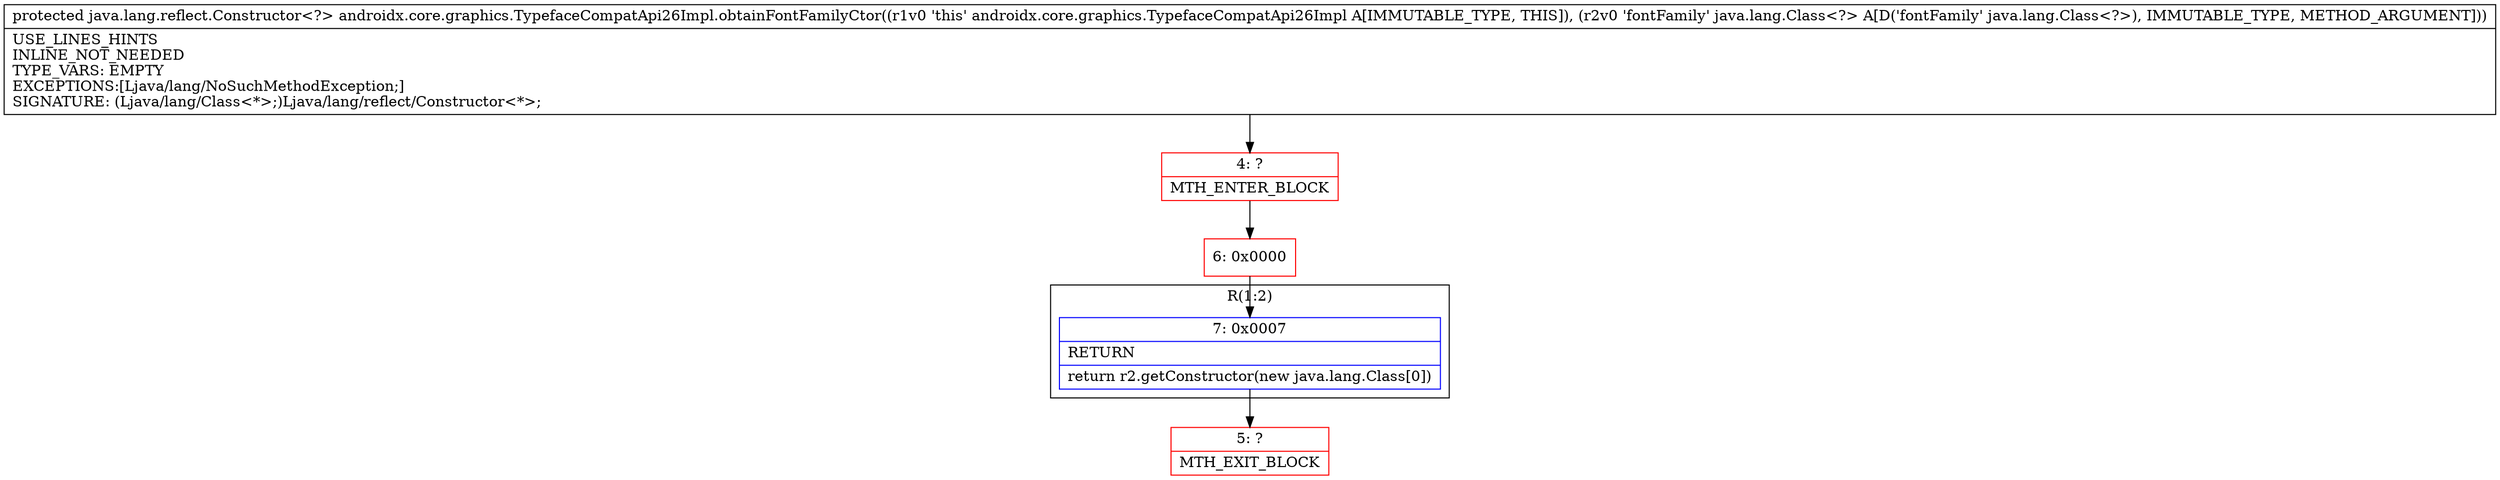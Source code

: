 digraph "CFG forandroidx.core.graphics.TypefaceCompatApi26Impl.obtainFontFamilyCtor(Ljava\/lang\/Class;)Ljava\/lang\/reflect\/Constructor;" {
subgraph cluster_Region_843202689 {
label = "R(1:2)";
node [shape=record,color=blue];
Node_7 [shape=record,label="{7\:\ 0x0007|RETURN\l|return r2.getConstructor(new java.lang.Class[0])\l}"];
}
Node_4 [shape=record,color=red,label="{4\:\ ?|MTH_ENTER_BLOCK\l}"];
Node_6 [shape=record,color=red,label="{6\:\ 0x0000}"];
Node_5 [shape=record,color=red,label="{5\:\ ?|MTH_EXIT_BLOCK\l}"];
MethodNode[shape=record,label="{protected java.lang.reflect.Constructor\<?\> androidx.core.graphics.TypefaceCompatApi26Impl.obtainFontFamilyCtor((r1v0 'this' androidx.core.graphics.TypefaceCompatApi26Impl A[IMMUTABLE_TYPE, THIS]), (r2v0 'fontFamily' java.lang.Class\<?\> A[D('fontFamily' java.lang.Class\<?\>), IMMUTABLE_TYPE, METHOD_ARGUMENT]))  | USE_LINES_HINTS\lINLINE_NOT_NEEDED\lTYPE_VARS: EMPTY\lEXCEPTIONS:[Ljava\/lang\/NoSuchMethodException;]\lSIGNATURE: (Ljava\/lang\/Class\<*\>;)Ljava\/lang\/reflect\/Constructor\<*\>;\l}"];
MethodNode -> Node_4;Node_7 -> Node_5;
Node_4 -> Node_6;
Node_6 -> Node_7;
}

